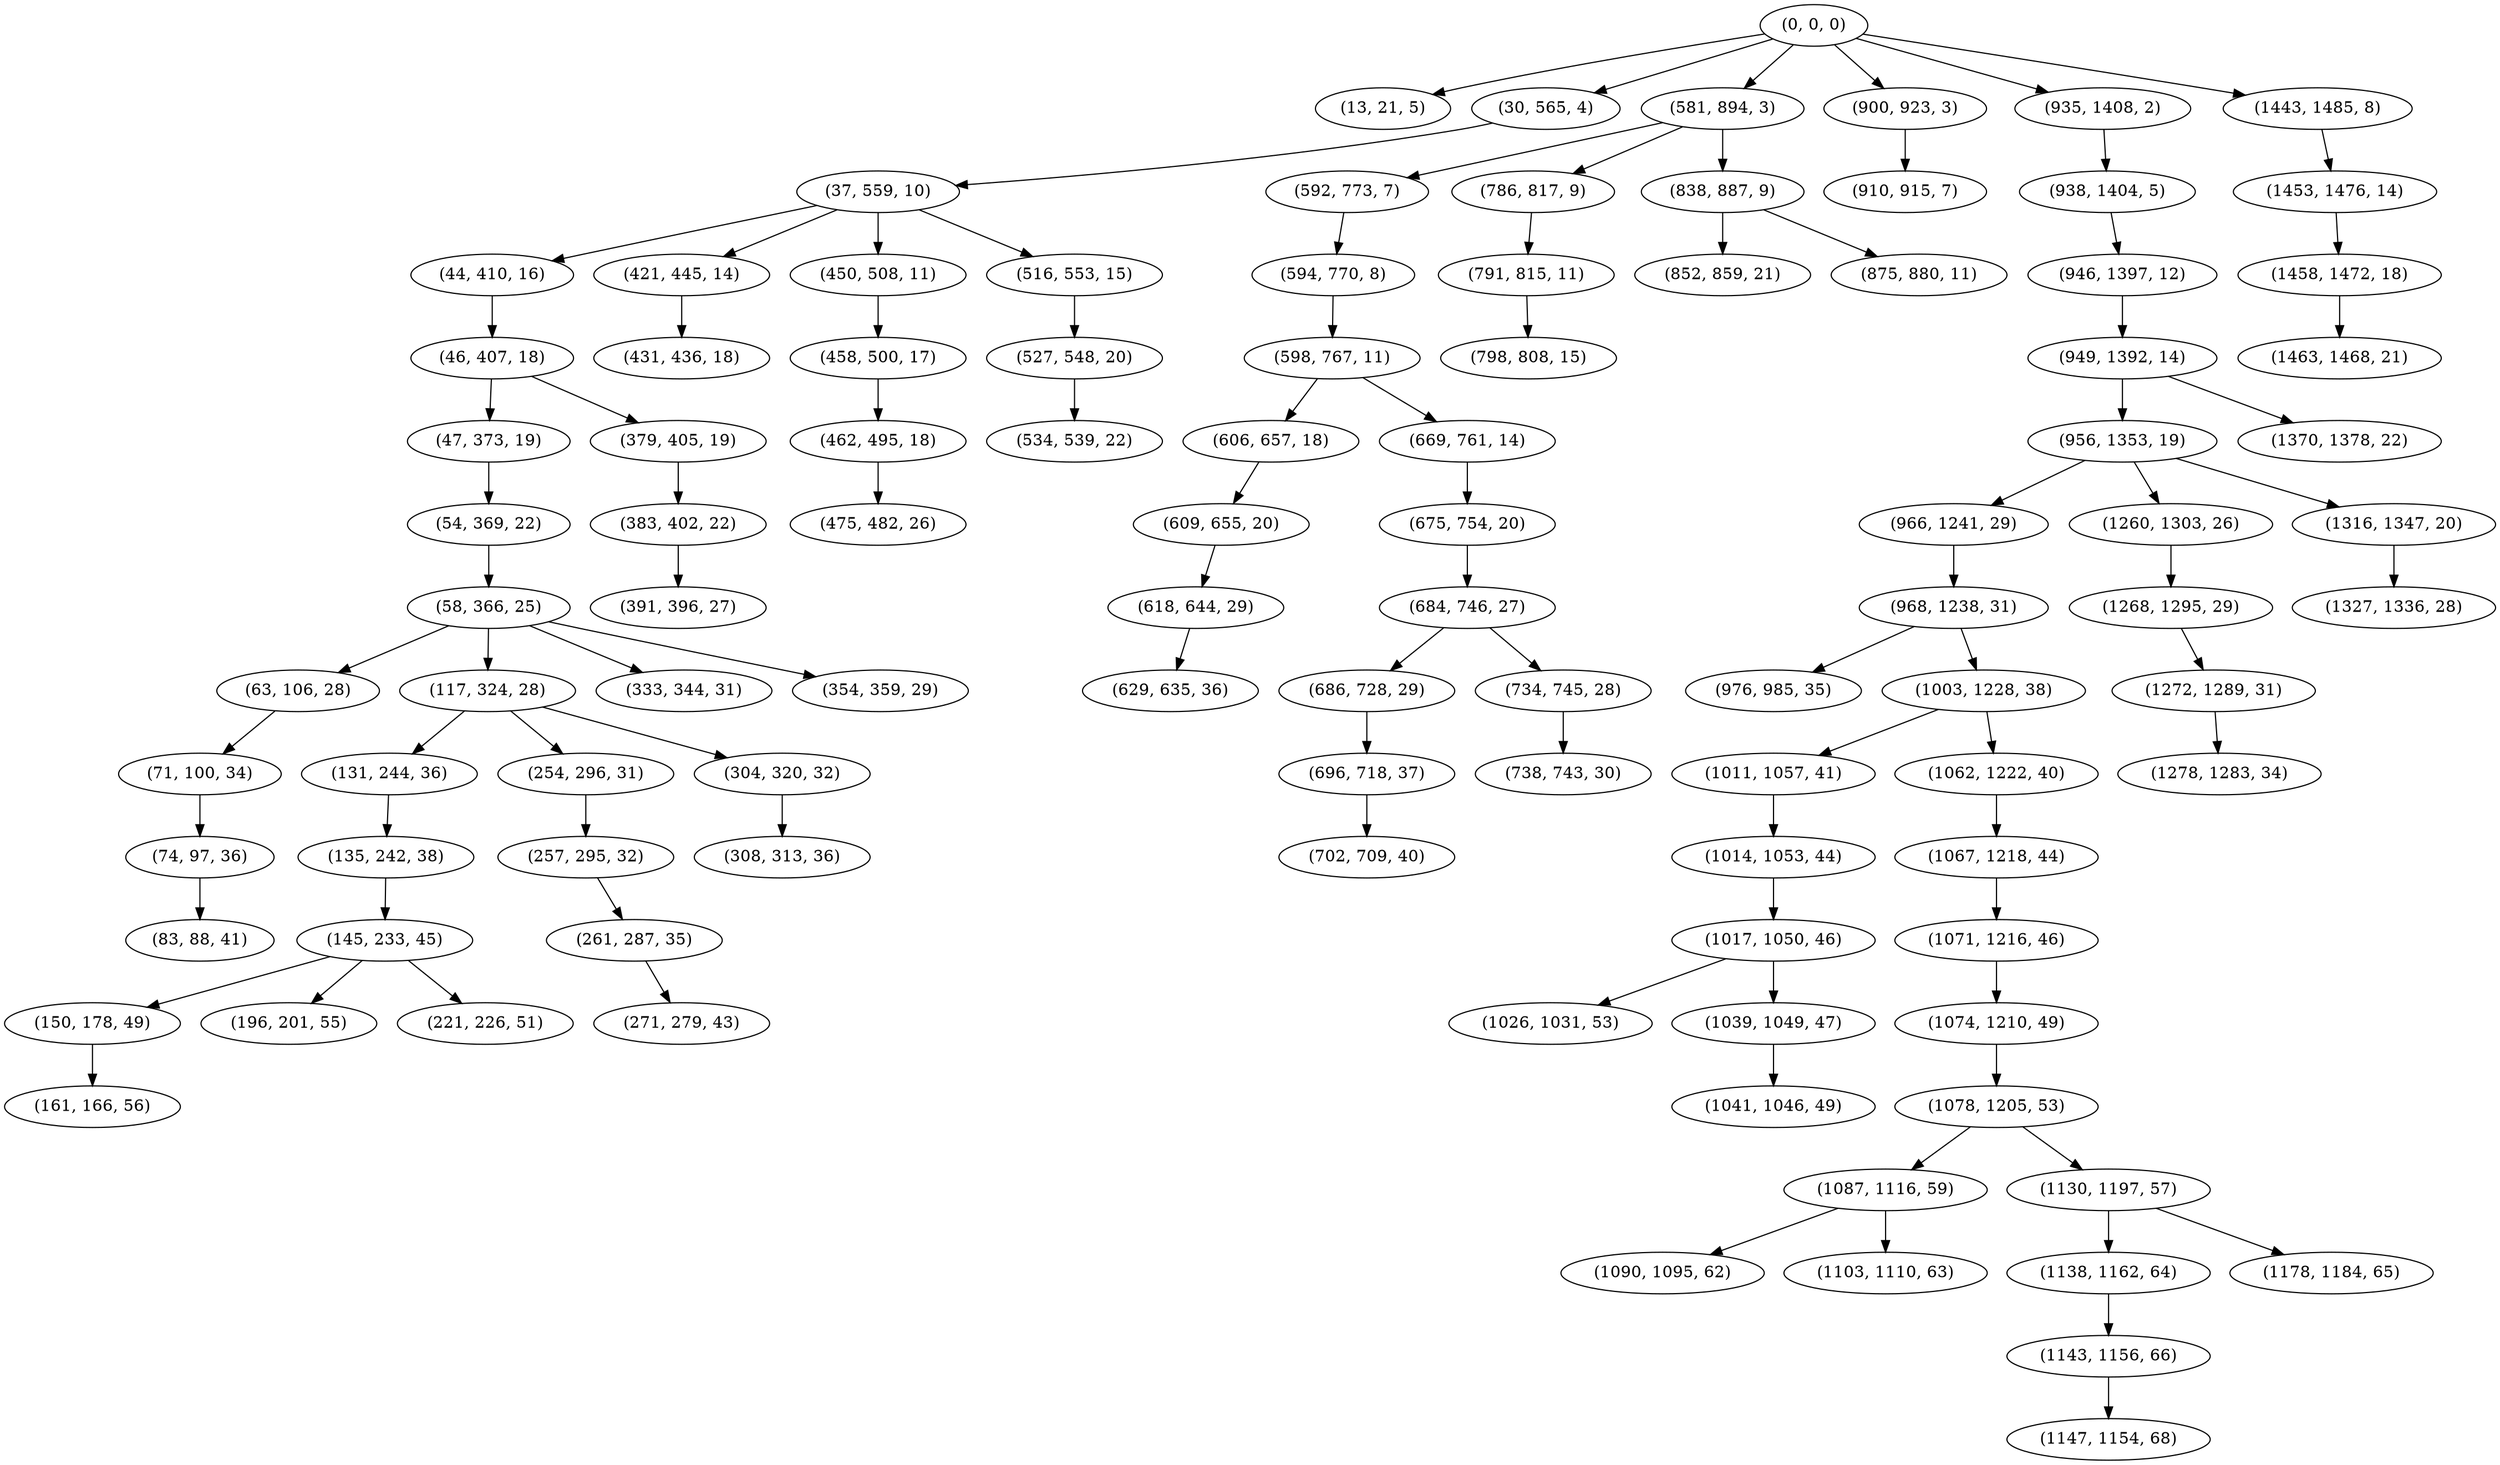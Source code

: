 digraph tree {
    "(0, 0, 0)";
    "(13, 21, 5)";
    "(30, 565, 4)";
    "(37, 559, 10)";
    "(44, 410, 16)";
    "(46, 407, 18)";
    "(47, 373, 19)";
    "(54, 369, 22)";
    "(58, 366, 25)";
    "(63, 106, 28)";
    "(71, 100, 34)";
    "(74, 97, 36)";
    "(83, 88, 41)";
    "(117, 324, 28)";
    "(131, 244, 36)";
    "(135, 242, 38)";
    "(145, 233, 45)";
    "(150, 178, 49)";
    "(161, 166, 56)";
    "(196, 201, 55)";
    "(221, 226, 51)";
    "(254, 296, 31)";
    "(257, 295, 32)";
    "(261, 287, 35)";
    "(271, 279, 43)";
    "(304, 320, 32)";
    "(308, 313, 36)";
    "(333, 344, 31)";
    "(354, 359, 29)";
    "(379, 405, 19)";
    "(383, 402, 22)";
    "(391, 396, 27)";
    "(421, 445, 14)";
    "(431, 436, 18)";
    "(450, 508, 11)";
    "(458, 500, 17)";
    "(462, 495, 18)";
    "(475, 482, 26)";
    "(516, 553, 15)";
    "(527, 548, 20)";
    "(534, 539, 22)";
    "(581, 894, 3)";
    "(592, 773, 7)";
    "(594, 770, 8)";
    "(598, 767, 11)";
    "(606, 657, 18)";
    "(609, 655, 20)";
    "(618, 644, 29)";
    "(629, 635, 36)";
    "(669, 761, 14)";
    "(675, 754, 20)";
    "(684, 746, 27)";
    "(686, 728, 29)";
    "(696, 718, 37)";
    "(702, 709, 40)";
    "(734, 745, 28)";
    "(738, 743, 30)";
    "(786, 817, 9)";
    "(791, 815, 11)";
    "(798, 808, 15)";
    "(838, 887, 9)";
    "(852, 859, 21)";
    "(875, 880, 11)";
    "(900, 923, 3)";
    "(910, 915, 7)";
    "(935, 1408, 2)";
    "(938, 1404, 5)";
    "(946, 1397, 12)";
    "(949, 1392, 14)";
    "(956, 1353, 19)";
    "(966, 1241, 29)";
    "(968, 1238, 31)";
    "(976, 985, 35)";
    "(1003, 1228, 38)";
    "(1011, 1057, 41)";
    "(1014, 1053, 44)";
    "(1017, 1050, 46)";
    "(1026, 1031, 53)";
    "(1039, 1049, 47)";
    "(1041, 1046, 49)";
    "(1062, 1222, 40)";
    "(1067, 1218, 44)";
    "(1071, 1216, 46)";
    "(1074, 1210, 49)";
    "(1078, 1205, 53)";
    "(1087, 1116, 59)";
    "(1090, 1095, 62)";
    "(1103, 1110, 63)";
    "(1130, 1197, 57)";
    "(1138, 1162, 64)";
    "(1143, 1156, 66)";
    "(1147, 1154, 68)";
    "(1178, 1184, 65)";
    "(1260, 1303, 26)";
    "(1268, 1295, 29)";
    "(1272, 1289, 31)";
    "(1278, 1283, 34)";
    "(1316, 1347, 20)";
    "(1327, 1336, 28)";
    "(1370, 1378, 22)";
    "(1443, 1485, 8)";
    "(1453, 1476, 14)";
    "(1458, 1472, 18)";
    "(1463, 1468, 21)";
    "(0, 0, 0)" -> "(13, 21, 5)";
    "(0, 0, 0)" -> "(30, 565, 4)";
    "(0, 0, 0)" -> "(581, 894, 3)";
    "(0, 0, 0)" -> "(900, 923, 3)";
    "(0, 0, 0)" -> "(935, 1408, 2)";
    "(0, 0, 0)" -> "(1443, 1485, 8)";
    "(30, 565, 4)" -> "(37, 559, 10)";
    "(37, 559, 10)" -> "(44, 410, 16)";
    "(37, 559, 10)" -> "(421, 445, 14)";
    "(37, 559, 10)" -> "(450, 508, 11)";
    "(37, 559, 10)" -> "(516, 553, 15)";
    "(44, 410, 16)" -> "(46, 407, 18)";
    "(46, 407, 18)" -> "(47, 373, 19)";
    "(46, 407, 18)" -> "(379, 405, 19)";
    "(47, 373, 19)" -> "(54, 369, 22)";
    "(54, 369, 22)" -> "(58, 366, 25)";
    "(58, 366, 25)" -> "(63, 106, 28)";
    "(58, 366, 25)" -> "(117, 324, 28)";
    "(58, 366, 25)" -> "(333, 344, 31)";
    "(58, 366, 25)" -> "(354, 359, 29)";
    "(63, 106, 28)" -> "(71, 100, 34)";
    "(71, 100, 34)" -> "(74, 97, 36)";
    "(74, 97, 36)" -> "(83, 88, 41)";
    "(117, 324, 28)" -> "(131, 244, 36)";
    "(117, 324, 28)" -> "(254, 296, 31)";
    "(117, 324, 28)" -> "(304, 320, 32)";
    "(131, 244, 36)" -> "(135, 242, 38)";
    "(135, 242, 38)" -> "(145, 233, 45)";
    "(145, 233, 45)" -> "(150, 178, 49)";
    "(145, 233, 45)" -> "(196, 201, 55)";
    "(145, 233, 45)" -> "(221, 226, 51)";
    "(150, 178, 49)" -> "(161, 166, 56)";
    "(254, 296, 31)" -> "(257, 295, 32)";
    "(257, 295, 32)" -> "(261, 287, 35)";
    "(261, 287, 35)" -> "(271, 279, 43)";
    "(304, 320, 32)" -> "(308, 313, 36)";
    "(379, 405, 19)" -> "(383, 402, 22)";
    "(383, 402, 22)" -> "(391, 396, 27)";
    "(421, 445, 14)" -> "(431, 436, 18)";
    "(450, 508, 11)" -> "(458, 500, 17)";
    "(458, 500, 17)" -> "(462, 495, 18)";
    "(462, 495, 18)" -> "(475, 482, 26)";
    "(516, 553, 15)" -> "(527, 548, 20)";
    "(527, 548, 20)" -> "(534, 539, 22)";
    "(581, 894, 3)" -> "(592, 773, 7)";
    "(581, 894, 3)" -> "(786, 817, 9)";
    "(581, 894, 3)" -> "(838, 887, 9)";
    "(592, 773, 7)" -> "(594, 770, 8)";
    "(594, 770, 8)" -> "(598, 767, 11)";
    "(598, 767, 11)" -> "(606, 657, 18)";
    "(598, 767, 11)" -> "(669, 761, 14)";
    "(606, 657, 18)" -> "(609, 655, 20)";
    "(609, 655, 20)" -> "(618, 644, 29)";
    "(618, 644, 29)" -> "(629, 635, 36)";
    "(669, 761, 14)" -> "(675, 754, 20)";
    "(675, 754, 20)" -> "(684, 746, 27)";
    "(684, 746, 27)" -> "(686, 728, 29)";
    "(684, 746, 27)" -> "(734, 745, 28)";
    "(686, 728, 29)" -> "(696, 718, 37)";
    "(696, 718, 37)" -> "(702, 709, 40)";
    "(734, 745, 28)" -> "(738, 743, 30)";
    "(786, 817, 9)" -> "(791, 815, 11)";
    "(791, 815, 11)" -> "(798, 808, 15)";
    "(838, 887, 9)" -> "(852, 859, 21)";
    "(838, 887, 9)" -> "(875, 880, 11)";
    "(900, 923, 3)" -> "(910, 915, 7)";
    "(935, 1408, 2)" -> "(938, 1404, 5)";
    "(938, 1404, 5)" -> "(946, 1397, 12)";
    "(946, 1397, 12)" -> "(949, 1392, 14)";
    "(949, 1392, 14)" -> "(956, 1353, 19)";
    "(949, 1392, 14)" -> "(1370, 1378, 22)";
    "(956, 1353, 19)" -> "(966, 1241, 29)";
    "(956, 1353, 19)" -> "(1260, 1303, 26)";
    "(956, 1353, 19)" -> "(1316, 1347, 20)";
    "(966, 1241, 29)" -> "(968, 1238, 31)";
    "(968, 1238, 31)" -> "(976, 985, 35)";
    "(968, 1238, 31)" -> "(1003, 1228, 38)";
    "(1003, 1228, 38)" -> "(1011, 1057, 41)";
    "(1003, 1228, 38)" -> "(1062, 1222, 40)";
    "(1011, 1057, 41)" -> "(1014, 1053, 44)";
    "(1014, 1053, 44)" -> "(1017, 1050, 46)";
    "(1017, 1050, 46)" -> "(1026, 1031, 53)";
    "(1017, 1050, 46)" -> "(1039, 1049, 47)";
    "(1039, 1049, 47)" -> "(1041, 1046, 49)";
    "(1062, 1222, 40)" -> "(1067, 1218, 44)";
    "(1067, 1218, 44)" -> "(1071, 1216, 46)";
    "(1071, 1216, 46)" -> "(1074, 1210, 49)";
    "(1074, 1210, 49)" -> "(1078, 1205, 53)";
    "(1078, 1205, 53)" -> "(1087, 1116, 59)";
    "(1078, 1205, 53)" -> "(1130, 1197, 57)";
    "(1087, 1116, 59)" -> "(1090, 1095, 62)";
    "(1087, 1116, 59)" -> "(1103, 1110, 63)";
    "(1130, 1197, 57)" -> "(1138, 1162, 64)";
    "(1130, 1197, 57)" -> "(1178, 1184, 65)";
    "(1138, 1162, 64)" -> "(1143, 1156, 66)";
    "(1143, 1156, 66)" -> "(1147, 1154, 68)";
    "(1260, 1303, 26)" -> "(1268, 1295, 29)";
    "(1268, 1295, 29)" -> "(1272, 1289, 31)";
    "(1272, 1289, 31)" -> "(1278, 1283, 34)";
    "(1316, 1347, 20)" -> "(1327, 1336, 28)";
    "(1443, 1485, 8)" -> "(1453, 1476, 14)";
    "(1453, 1476, 14)" -> "(1458, 1472, 18)";
    "(1458, 1472, 18)" -> "(1463, 1468, 21)";
}
